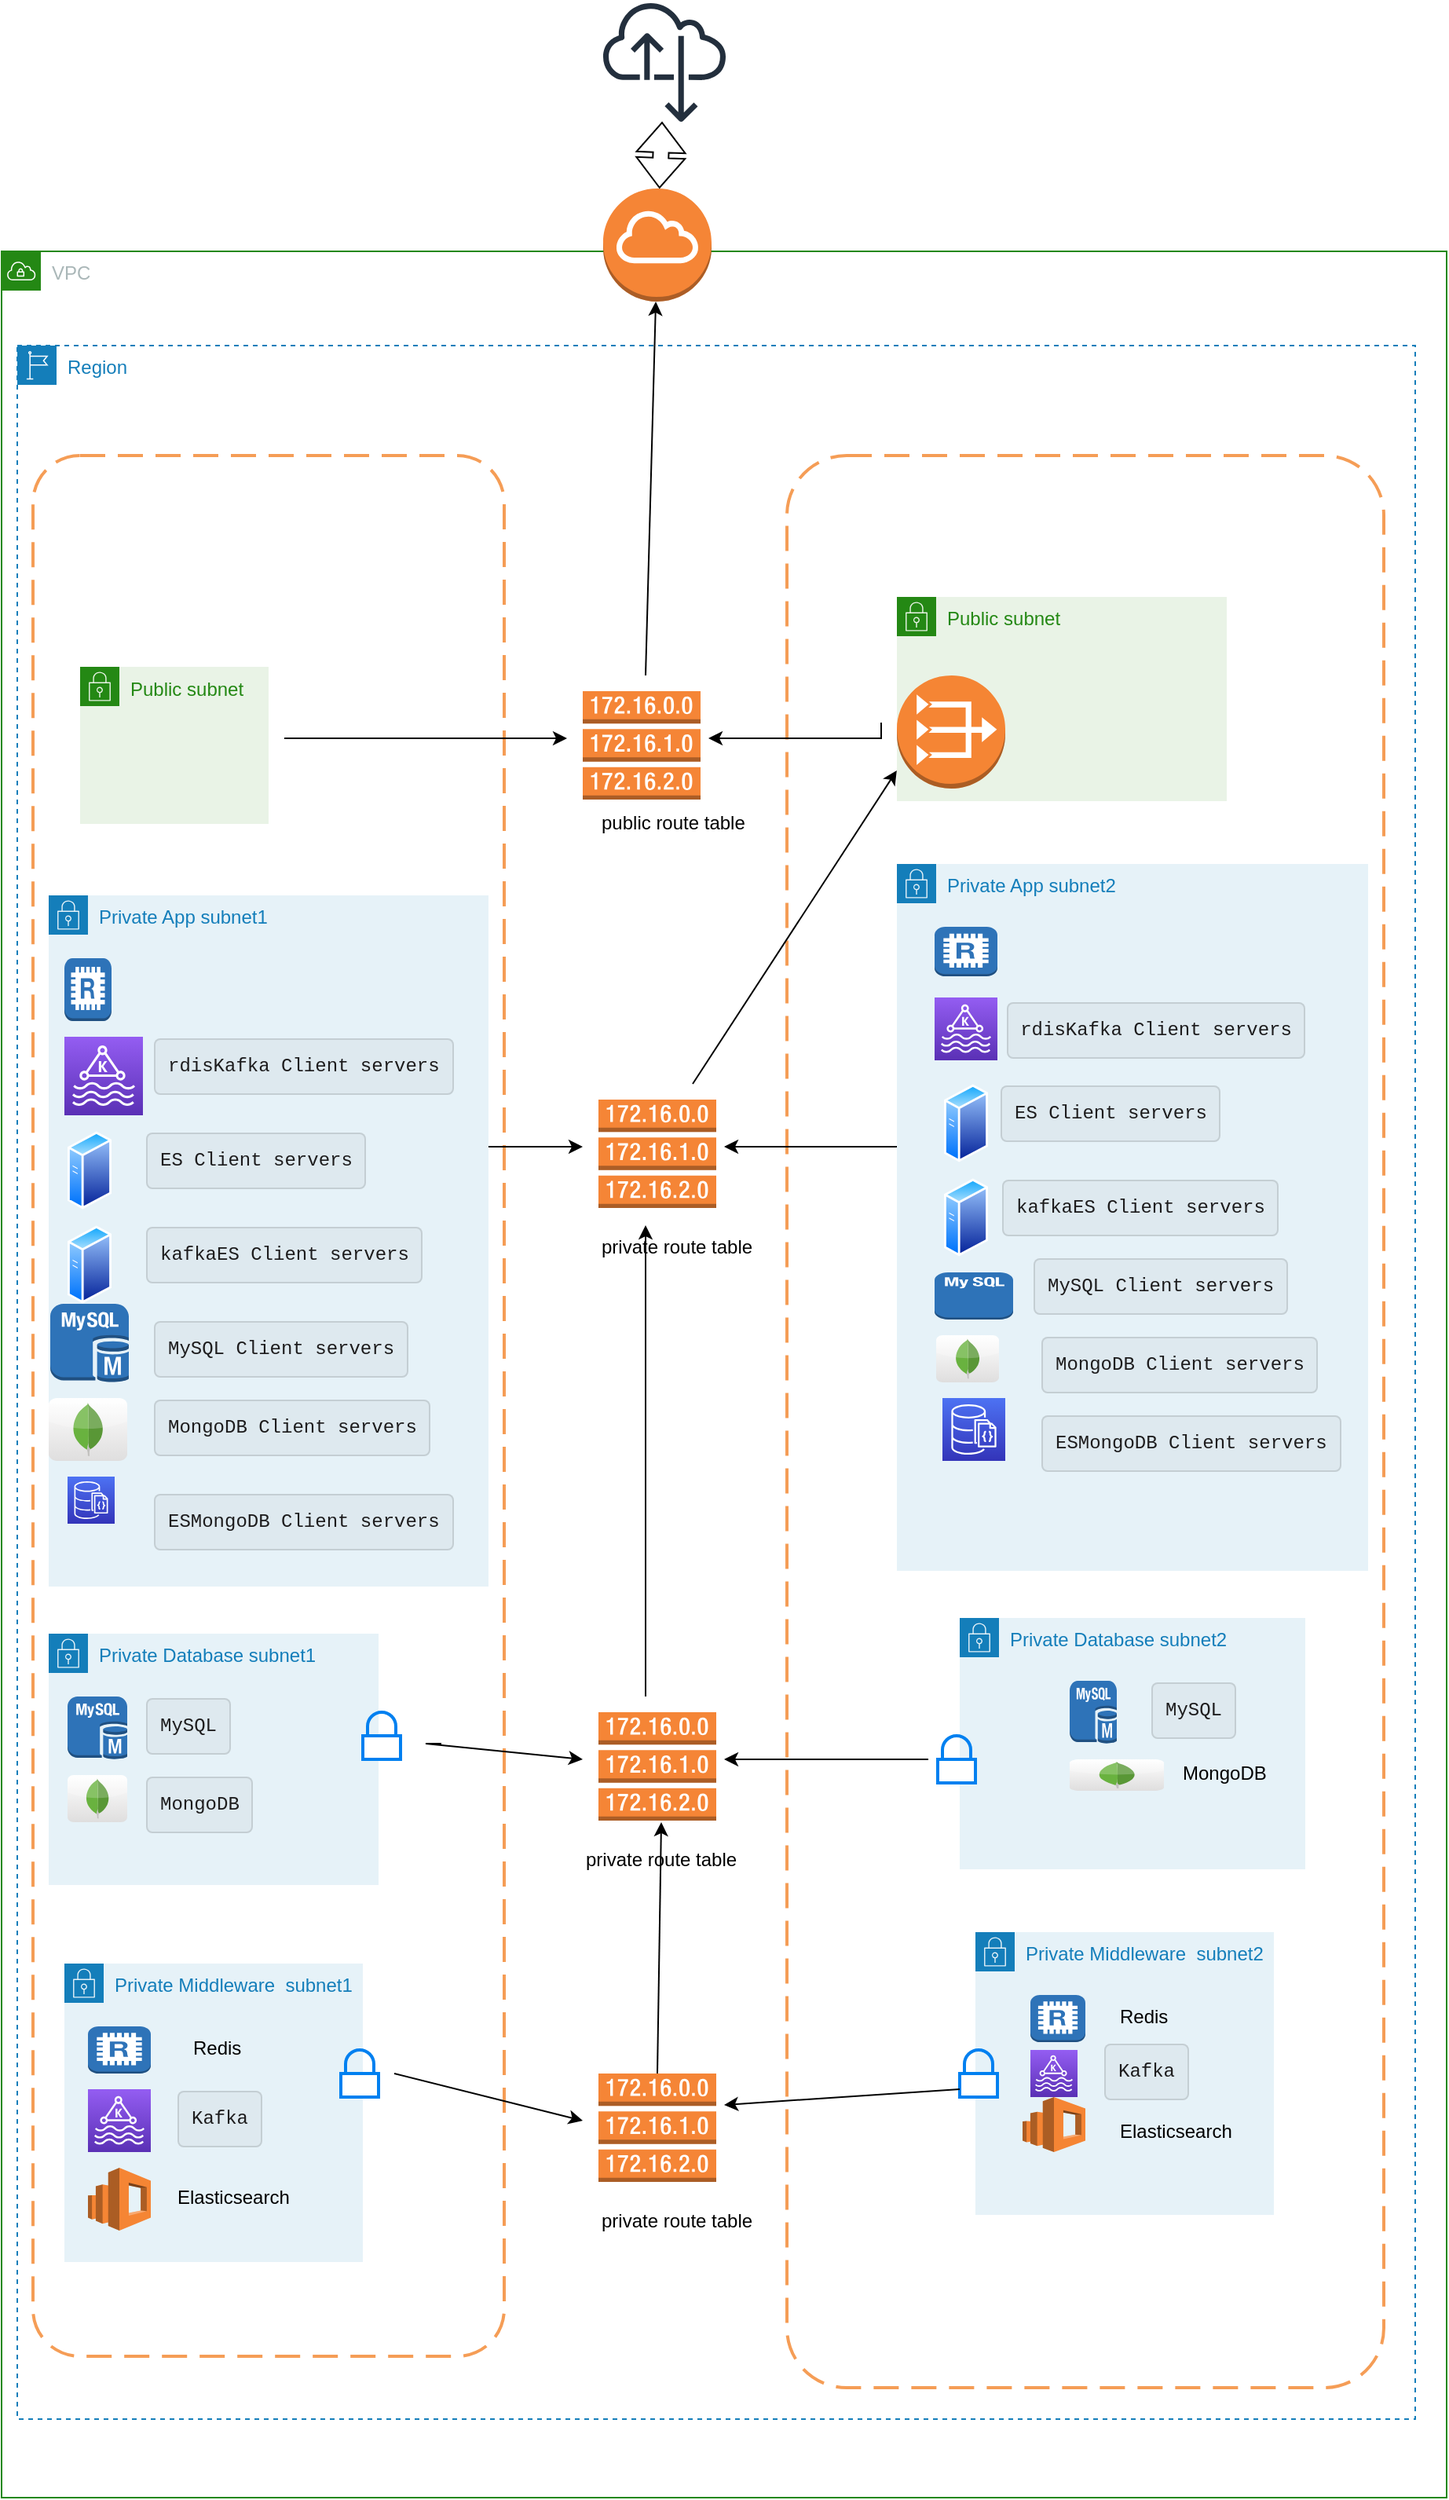 <mxfile version="20.1.3" type="github">
  <diagram id="2-WK6CfX29Ccf8jMQsmk" name="Page-1">
    <mxGraphModel dx="1022" dy="1568" grid="1" gridSize="10" guides="1" tooltips="1" connect="1" arrows="1" fold="1" page="1" pageScale="1" pageWidth="850" pageHeight="1100" math="0" shadow="0">
      <root>
        <mxCell id="0" />
        <mxCell id="1" parent="0" />
        <mxCell id="eBpZWtK9SrVDtpuc7pxj-33" value="Private App subnet1&lt;br&gt;" style="points=[[0,0],[0.25,0],[0.5,0],[0.75,0],[1,0],[1,0.25],[1,0.5],[1,0.75],[1,1],[0.75,1],[0.5,1],[0.25,1],[0,1],[0,0.75],[0,0.5],[0,0.25]];outlineConnect=0;gradientColor=none;html=1;whiteSpace=wrap;fontSize=12;fontStyle=0;container=1;pointerEvents=0;collapsible=0;recursiveResize=0;shape=mxgraph.aws4.group;grIcon=mxgraph.aws4.group_security_group;grStroke=0;strokeColor=#147EBA;fillColor=#E6F2F8;verticalAlign=top;align=left;spacingLeft=30;fontColor=#147EBA;dashed=0;" vertex="1" parent="1">
          <mxGeometry x="30" y="130" width="280" height="440" as="geometry" />
        </mxCell>
        <mxCell id="eBpZWtK9SrVDtpuc7pxj-35" value="" style="outlineConnect=0;dashed=0;verticalLabelPosition=bottom;verticalAlign=top;align=center;html=1;shape=mxgraph.aws3.redis;fillColor=#2E73B8;gradientColor=none;" vertex="1" parent="eBpZWtK9SrVDtpuc7pxj-33">
          <mxGeometry x="10" y="40" width="30" height="40" as="geometry" />
        </mxCell>
        <mxCell id="eBpZWtK9SrVDtpuc7pxj-37" value="" style="aspect=fixed;perimeter=ellipsePerimeter;html=1;align=center;shadow=0;dashed=0;spacingTop=3;image;image=img/lib/active_directory/generic_server.svg;" vertex="1" parent="eBpZWtK9SrVDtpuc7pxj-33">
          <mxGeometry x="12" y="150" width="28.0" height="50" as="geometry" />
        </mxCell>
        <mxCell id="eBpZWtK9SrVDtpuc7pxj-39" value="" style="sketch=0;points=[[0,0,0],[0.25,0,0],[0.5,0,0],[0.75,0,0],[1,0,0],[0,1,0],[0.25,1,0],[0.5,1,0],[0.75,1,0],[1,1,0],[0,0.25,0],[0,0.5,0],[0,0.75,0],[1,0.25,0],[1,0.5,0],[1,0.75,0]];outlineConnect=0;fontColor=#232F3E;gradientColor=#945DF2;gradientDirection=north;fillColor=#5A30B5;strokeColor=#ffffff;dashed=0;verticalLabelPosition=bottom;verticalAlign=top;align=center;html=1;fontSize=12;fontStyle=0;aspect=fixed;shape=mxgraph.aws4.resourceIcon;resIcon=mxgraph.aws4.managed_streaming_for_kafka;" vertex="1" parent="eBpZWtK9SrVDtpuc7pxj-33">
          <mxGeometry x="10" y="90" width="50" height="50" as="geometry" />
        </mxCell>
        <mxCell id="eBpZWtK9SrVDtpuc7pxj-45" value="&lt;pre style=&quot;font-size: 12px; font-style: normal; font-variant-ligatures: normal; font-variant-caps: normal; font-weight: 400; letter-spacing: normal; orphans: 2; text-indent: 0px; text-transform: none; widows: 2; word-spacing: 0px; -webkit-text-stroke-width: 0px; text-decoration-thickness: initial; text-decoration-style: initial; text-decoration-color: initial; padding: 8px; font-family: Monaco, Menlo, Consolas, &amp;quot;Courier New&amp;quot;, monospace; color: rgb(29, 28, 29); border-radius: 4px; margin-top: 4px; margin-bottom: 4px; line-height: 1.5; word-break: normal; overflow-wrap: break-word; background: rgba(var(--sk_foreground_min,29,28,29),0.04); border: 1px solid var(--saf-0); text-align: left; box-sizing: inherit; --saf-0:rgba(var(--sk_foreground_low,29,28,29),0.13); tab-size: 4; counter-reset: list-0 0 list-1 0 list-2 0 list-3 0 list-4 0 list-5 0 list-6 0 list-7 0 list-8 0 list-9 0;&quot; data-stringify-type=&quot;pre&quot; class=&quot;c-mrkdwn__pre&quot;&gt;rdisKafka Client servers&lt;/pre&gt;" style="text;whiteSpace=wrap;html=1;" vertex="1" parent="eBpZWtK9SrVDtpuc7pxj-33">
          <mxGeometry x="65" y="80" width="210" height="70" as="geometry" />
        </mxCell>
        <mxCell id="eBpZWtK9SrVDtpuc7pxj-46" value="&lt;pre style=&quot;padding: 8px; font-family: Monaco, Menlo, Consolas, &amp;quot;Courier New&amp;quot;, monospace; font-size: 12px; color: rgb(29, 28, 29); border-radius: 4px; display: block; margin: 4px 0px; line-height: 1.5; word-break: normal; overflow-wrap: break-word; background: rgba(var(--sk_foreground_min,29,28,29),0.04); border: 1px solid var(--saf-0); font-style: normal; font-variant-ligatures: normal; font-variant-caps: normal; font-weight: 400; letter-spacing: normal; orphans: 2; text-align: left; text-indent: 0px; text-transform: none; widows: 2; word-spacing: 0px; -webkit-text-stroke-width: 0px; text-decoration-thickness: initial; text-decoration-style: initial; text-decoration-color: initial; box-sizing: inherit; --saf-0:rgba(var(--sk_foreground_low,29,28,29),0.13); tab-size: 4; counter-reset: list-0 0 list-1 0 list-2 0 list-3 0 list-4 0 list-5 0 list-6 0 list-7 0 list-8 0 list-9 0;&quot; data-stringify-type=&quot;pre&quot; class=&quot;c-mrkdwn__pre&quot;&gt;ES Client servers&lt;/pre&gt;" style="text;whiteSpace=wrap;html=1;" vertex="1" parent="eBpZWtK9SrVDtpuc7pxj-33">
          <mxGeometry x="60" y="140" width="160" height="70" as="geometry" />
        </mxCell>
        <mxCell id="eBpZWtK9SrVDtpuc7pxj-50" value="" style="aspect=fixed;perimeter=ellipsePerimeter;html=1;align=center;shadow=0;dashed=0;spacingTop=3;image;image=img/lib/active_directory/generic_server.svg;" vertex="1" parent="eBpZWtK9SrVDtpuc7pxj-33">
          <mxGeometry x="12" y="210" width="28.0" height="50" as="geometry" />
        </mxCell>
        <mxCell id="eBpZWtK9SrVDtpuc7pxj-48" value="&lt;pre style=&quot;padding: 8px; font-family: Monaco, Menlo, Consolas, &amp;quot;Courier New&amp;quot;, monospace; font-size: 12px; color: rgb(29, 28, 29); border-radius: 4px; display: block; margin: 4px 0px; line-height: 1.5; word-break: normal; overflow-wrap: break-word; background: rgba(var(--sk_foreground_min,29,28,29),0.04); border: 1px solid var(--saf-0); font-style: normal; font-variant-ligatures: normal; font-variant-caps: normal; font-weight: 400; letter-spacing: normal; orphans: 2; text-align: left; text-indent: 0px; text-transform: none; widows: 2; word-spacing: 0px; -webkit-text-stroke-width: 0px; text-decoration-thickness: initial; text-decoration-style: initial; text-decoration-color: initial; box-sizing: inherit; --saf-0:rgba(var(--sk_foreground_low,29,28,29),0.13); tab-size: 4; counter-reset: list-0 0 list-1 0 list-2 0 list-3 0 list-4 0 list-5 0 list-6 0 list-7 0 list-8 0 list-9 0;&quot; data-stringify-type=&quot;pre&quot; class=&quot;c-mrkdwn__pre&quot;&gt;kafkaES Client servers&lt;/pre&gt;" style="text;whiteSpace=wrap;html=1;" vertex="1" parent="eBpZWtK9SrVDtpuc7pxj-33">
          <mxGeometry x="60" y="200" width="200" height="70" as="geometry" />
        </mxCell>
        <mxCell id="eBpZWtK9SrVDtpuc7pxj-53" value="&lt;pre style=&quot;padding: 8px; font-family: Monaco, Menlo, Consolas, &amp;quot;Courier New&amp;quot;, monospace; font-size: 12px; color: rgb(29, 28, 29); border-radius: 4px; display: block; margin: 4px 0px; line-height: 1.5; word-break: normal; overflow-wrap: break-word; background: rgba(var(--sk_foreground_min,29,28,29),0.04); border: 1px solid var(--saf-0); font-style: normal; font-variant-ligatures: normal; font-variant-caps: normal; font-weight: 400; letter-spacing: normal; orphans: 2; text-align: left; text-indent: 0px; text-transform: none; widows: 2; word-spacing: 0px; -webkit-text-stroke-width: 0px; text-decoration-thickness: initial; text-decoration-style: initial; text-decoration-color: initial; box-sizing: inherit; --saf-0:rgba(var(--sk_foreground_low,29,28,29),0.13); tab-size: 4; counter-reset: list-0 0 list-1 0 list-2 0 list-3 0 list-4 0 list-5 0 list-6 0 list-7 0 list-8 0 list-9 0;&quot; data-stringify-type=&quot;pre&quot; class=&quot;c-mrkdwn__pre&quot;&gt;MySQL Client servers&lt;/pre&gt;" style="text;whiteSpace=wrap;html=1;" vertex="1" parent="eBpZWtK9SrVDtpuc7pxj-33">
          <mxGeometry x="65" y="260" width="180" height="40" as="geometry" />
        </mxCell>
        <mxCell id="eBpZWtK9SrVDtpuc7pxj-54" value="" style="outlineConnect=0;dashed=0;verticalLabelPosition=bottom;verticalAlign=top;align=center;html=1;shape=mxgraph.aws3.mysql_db_instance;fillColor=#2E73B8;gradientColor=none;" vertex="1" parent="eBpZWtK9SrVDtpuc7pxj-33">
          <mxGeometry x="1" y="260" width="50" height="50" as="geometry" />
        </mxCell>
        <mxCell id="eBpZWtK9SrVDtpuc7pxj-58" value="" style="dashed=0;outlineConnect=0;html=1;align=center;labelPosition=center;verticalLabelPosition=bottom;verticalAlign=top;shape=mxgraph.webicons.mongodb;gradientColor=#DFDEDE" vertex="1" parent="eBpZWtK9SrVDtpuc7pxj-33">
          <mxGeometry y="320" width="50" height="40" as="geometry" />
        </mxCell>
        <mxCell id="eBpZWtK9SrVDtpuc7pxj-56" value="&lt;pre style=&quot;padding: 8px; font-family: Monaco, Menlo, Consolas, &amp;quot;Courier New&amp;quot;, monospace; font-size: 12px; color: rgb(29, 28, 29); border-radius: 4px; display: block; margin: 4px 0px; line-height: 1.5; word-break: normal; overflow-wrap: break-word; background: rgba(var(--sk_foreground_min,29,28,29),0.04); border: 1px solid var(--saf-0); font-style: normal; font-variant-ligatures: normal; font-variant-caps: normal; font-weight: 400; letter-spacing: normal; orphans: 2; text-align: left; text-indent: 0px; text-transform: none; widows: 2; word-spacing: 0px; -webkit-text-stroke-width: 0px; text-decoration-thickness: initial; text-decoration-style: initial; text-decoration-color: initial; box-sizing: inherit; --saf-0:rgba(var(--sk_foreground_low,29,28,29),0.13); tab-size: 4; counter-reset: list-0 0 list-1 0 list-2 0 list-3 0 list-4 0 list-5 0 list-6 0 list-7 0 list-8 0 list-9 0;&quot; data-stringify-type=&quot;pre&quot; class=&quot;c-mrkdwn__pre&quot;&gt;MongoDB Client servers&lt;/pre&gt;" style="text;whiteSpace=wrap;html=1;" vertex="1" parent="eBpZWtK9SrVDtpuc7pxj-33">
          <mxGeometry x="65" y="310" width="200" height="70" as="geometry" />
        </mxCell>
        <mxCell id="eBpZWtK9SrVDtpuc7pxj-62" value="" style="sketch=0;points=[[0,0,0],[0.25,0,0],[0.5,0,0],[0.75,0,0],[1,0,0],[0,1,0],[0.25,1,0],[0.5,1,0],[0.75,1,0],[1,1,0],[0,0.25,0],[0,0.5,0],[0,0.75,0],[1,0.25,0],[1,0.5,0],[1,0.75,0]];outlineConnect=0;fontColor=#232F3E;gradientColor=#4D72F3;gradientDirection=north;fillColor=#3334B9;strokeColor=#ffffff;dashed=0;verticalLabelPosition=bottom;verticalAlign=top;align=center;html=1;fontSize=12;fontStyle=0;aspect=fixed;shape=mxgraph.aws4.resourceIcon;resIcon=mxgraph.aws4.documentdb_with_mongodb_compatibility;" vertex="1" parent="eBpZWtK9SrVDtpuc7pxj-33">
          <mxGeometry x="12" y="370" width="30" height="30" as="geometry" />
        </mxCell>
        <mxCell id="eBpZWtK9SrVDtpuc7pxj-60" value="&lt;pre style=&quot;padding: 8px; font-family: Monaco, Menlo, Consolas, &amp;quot;Courier New&amp;quot;, monospace; font-size: 12px; color: rgb(29, 28, 29); border-radius: 4px; display: block; margin: 4px 0px; line-height: 1.5; word-break: normal; overflow-wrap: break-word; background: rgba(var(--sk_foreground_min,29,28,29),0.04); border: 1px solid var(--saf-0); font-style: normal; font-variant-ligatures: normal; font-variant-caps: normal; font-weight: 400; letter-spacing: normal; orphans: 2; text-align: left; text-indent: 0px; text-transform: none; widows: 2; word-spacing: 0px; -webkit-text-stroke-width: 0px; text-decoration-thickness: initial; text-decoration-style: initial; text-decoration-color: initial; box-sizing: inherit; --saf-0:rgba(var(--sk_foreground_low,29,28,29),0.13); tab-size: 4; counter-reset: list-0 0 list-1 0 list-2 0 list-3 0 list-4 0 list-5 0 list-6 0 list-7 0 list-8 0 list-9 0;&quot; data-stringify-type=&quot;pre&quot; class=&quot;c-mrkdwn__pre&quot;&gt;ESMongoDB Client servers&lt;/pre&gt;" style="text;whiteSpace=wrap;html=1;" vertex="1" parent="eBpZWtK9SrVDtpuc7pxj-33">
          <mxGeometry x="65" y="370" width="185" height="40" as="geometry" />
        </mxCell>
        <mxCell id="eBpZWtK9SrVDtpuc7pxj-34" value="Private App subnet2" style="points=[[0,0],[0.25,0],[0.5,0],[0.75,0],[1,0],[1,0.25],[1,0.5],[1,0.75],[1,1],[0.75,1],[0.5,1],[0.25,1],[0,1],[0,0.75],[0,0.5],[0,0.25]];outlineConnect=0;gradientColor=none;html=1;whiteSpace=wrap;fontSize=12;fontStyle=0;container=1;pointerEvents=0;collapsible=0;recursiveResize=0;shape=mxgraph.aws4.group;grIcon=mxgraph.aws4.group_security_group;grStroke=0;strokeColor=#147EBA;fillColor=#E6F2F8;verticalAlign=top;align=left;spacingLeft=30;fontColor=#147EBA;dashed=0;" vertex="1" parent="1">
          <mxGeometry x="570" y="110" width="300" height="450" as="geometry" />
        </mxCell>
        <mxCell id="eBpZWtK9SrVDtpuc7pxj-36" value="" style="outlineConnect=0;dashed=0;verticalLabelPosition=bottom;verticalAlign=top;align=center;html=1;shape=mxgraph.aws3.redis;fillColor=#2E73B8;gradientColor=none;" vertex="1" parent="eBpZWtK9SrVDtpuc7pxj-34">
          <mxGeometry x="24" y="40" width="40" height="31.5" as="geometry" />
        </mxCell>
        <mxCell id="eBpZWtK9SrVDtpuc7pxj-38" value="" style="aspect=fixed;perimeter=ellipsePerimeter;html=1;align=center;shadow=0;dashed=0;spacingTop=3;image;image=img/lib/active_directory/generic_server.svg;" vertex="1" parent="eBpZWtK9SrVDtpuc7pxj-34">
          <mxGeometry x="30" y="140" width="28.0" height="50" as="geometry" />
        </mxCell>
        <mxCell id="eBpZWtK9SrVDtpuc7pxj-40" value="" style="sketch=0;points=[[0,0,0],[0.25,0,0],[0.5,0,0],[0.75,0,0],[1,0,0],[0,1,0],[0.25,1,0],[0.5,1,0],[0.75,1,0],[1,1,0],[0,0.25,0],[0,0.5,0],[0,0.75,0],[1,0.25,0],[1,0.5,0],[1,0.75,0]];outlineConnect=0;fontColor=#232F3E;gradientColor=#945DF2;gradientDirection=north;fillColor=#5A30B5;strokeColor=#ffffff;dashed=0;verticalLabelPosition=bottom;verticalAlign=top;align=center;html=1;fontSize=12;fontStyle=0;aspect=fixed;shape=mxgraph.aws4.resourceIcon;resIcon=mxgraph.aws4.managed_streaming_for_kafka;" vertex="1" parent="eBpZWtK9SrVDtpuc7pxj-34">
          <mxGeometry x="24" y="85" width="40" height="40" as="geometry" />
        </mxCell>
        <mxCell id="eBpZWtK9SrVDtpuc7pxj-41" value="&lt;pre style=&quot;padding: 8px; font-family: Monaco, Menlo, Consolas, &amp;quot;Courier New&amp;quot;, monospace; color: rgb(29, 28, 29); border-radius: 4px; margin-top: 4px; margin-bottom: 4px; line-height: 1.5; word-break: normal; overflow-wrap: break-word; background: rgba(var(--sk_foreground_min,29,28,29),0.04); border: 1px solid var(--saf-0); text-align: left; box-sizing: inherit; --saf-0:rgba(var(--sk_foreground_low,29,28,29),0.13); tab-size: 4; counter-reset: list-0 0 list-1 0 list-2 0 list-3 0 list-4 0 list-5 0 list-6 0 list-7 0 list-8 0 list-9 0;&quot; data-stringify-type=&quot;pre&quot; class=&quot;c-mrkdwn__pre&quot;&gt;rdisKafka Client servers&lt;/pre&gt;" style="text;html=1;strokeColor=none;fillColor=none;align=center;verticalAlign=middle;whiteSpace=wrap;rounded=0;" vertex="1" parent="eBpZWtK9SrVDtpuc7pxj-34">
          <mxGeometry x="120" y="90" width="90" height="30" as="geometry" />
        </mxCell>
        <mxCell id="eBpZWtK9SrVDtpuc7pxj-47" value="&lt;pre style=&quot;padding: 8px; font-family: Monaco, Menlo, Consolas, &amp;quot;Courier New&amp;quot;, monospace; font-size: 12px; color: rgb(29, 28, 29); border-radius: 4px; display: block; margin: 4px 0px; line-height: 1.5; word-break: normal; overflow-wrap: break-word; background: rgba(var(--sk_foreground_min,29,28,29),0.04); border: 1px solid var(--saf-0); font-style: normal; font-variant-ligatures: normal; font-variant-caps: normal; font-weight: 400; letter-spacing: normal; orphans: 2; text-align: left; text-indent: 0px; text-transform: none; widows: 2; word-spacing: 0px; -webkit-text-stroke-width: 0px; text-decoration-thickness: initial; text-decoration-style: initial; text-decoration-color: initial; box-sizing: inherit; --saf-0:rgba(var(--sk_foreground_low,29,28,29),0.13); tab-size: 4; counter-reset: list-0 0 list-1 0 list-2 0 list-3 0 list-4 0 list-5 0 list-6 0 list-7 0 list-8 0 list-9 0;&quot; data-stringify-type=&quot;pre&quot; class=&quot;c-mrkdwn__pre&quot;&gt;ES Client servers&lt;/pre&gt;" style="text;whiteSpace=wrap;html=1;" vertex="1" parent="eBpZWtK9SrVDtpuc7pxj-34">
          <mxGeometry x="64" y="130" width="160" height="70" as="geometry" />
        </mxCell>
        <mxCell id="eBpZWtK9SrVDtpuc7pxj-49" value="&lt;pre style=&quot;padding: 8px; font-family: Monaco, Menlo, Consolas, &amp;quot;Courier New&amp;quot;, monospace; font-size: 12px; color: rgb(29, 28, 29); border-radius: 4px; display: block; margin: 4px 0px; line-height: 1.5; word-break: normal; overflow-wrap: break-word; background: rgba(var(--sk_foreground_min,29,28,29),0.04); border: 1px solid var(--saf-0); font-style: normal; font-variant-ligatures: normal; font-variant-caps: normal; font-weight: 400; letter-spacing: normal; orphans: 2; text-align: left; text-indent: 0px; text-transform: none; widows: 2; word-spacing: 0px; -webkit-text-stroke-width: 0px; text-decoration-thickness: initial; text-decoration-style: initial; text-decoration-color: initial; box-sizing: inherit; --saf-0:rgba(var(--sk_foreground_low,29,28,29),0.13); tab-size: 4; counter-reset: list-0 0 list-1 0 list-2 0 list-3 0 list-4 0 list-5 0 list-6 0 list-7 0 list-8 0 list-9 0;&quot; data-stringify-type=&quot;pre&quot; class=&quot;c-mrkdwn__pre&quot;&gt;kafkaES Client servers&lt;/pre&gt;" style="text;whiteSpace=wrap;html=1;" vertex="1" parent="eBpZWtK9SrVDtpuc7pxj-34">
          <mxGeometry x="65" y="190" width="200" height="70" as="geometry" />
        </mxCell>
        <mxCell id="eBpZWtK9SrVDtpuc7pxj-51" value="" style="aspect=fixed;perimeter=ellipsePerimeter;html=1;align=center;shadow=0;dashed=0;spacingTop=3;image;image=img/lib/active_directory/generic_server.svg;" vertex="1" parent="eBpZWtK9SrVDtpuc7pxj-34">
          <mxGeometry x="30" y="200" width="28.0" height="50" as="geometry" />
        </mxCell>
        <mxCell id="eBpZWtK9SrVDtpuc7pxj-55" value="" style="outlineConnect=0;dashed=0;verticalLabelPosition=bottom;verticalAlign=top;align=center;html=1;shape=mxgraph.aws3.mysql_db_instance_2;fillColor=#2E73B8;gradientColor=none;" vertex="1" parent="eBpZWtK9SrVDtpuc7pxj-34">
          <mxGeometry x="24" y="260" width="50" height="30" as="geometry" />
        </mxCell>
        <mxCell id="eBpZWtK9SrVDtpuc7pxj-52" value="&lt;pre style=&quot;padding: 8px; font-family: Monaco, Menlo, Consolas, &amp;quot;Courier New&amp;quot;, monospace; font-size: 12px; color: rgb(29, 28, 29); border-radius: 4px; display: block; margin: 4px 0px; line-height: 1.5; word-break: normal; overflow-wrap: break-word; background: rgba(var(--sk_foreground_min,29,28,29),0.04); border: 1px solid var(--saf-0); font-style: normal; font-variant-ligatures: normal; font-variant-caps: normal; font-weight: 400; letter-spacing: normal; orphans: 2; text-align: left; text-indent: 0px; text-transform: none; widows: 2; word-spacing: 0px; -webkit-text-stroke-width: 0px; text-decoration-thickness: initial; text-decoration-style: initial; text-decoration-color: initial; box-sizing: inherit; --saf-0:rgba(var(--sk_foreground_low,29,28,29),0.13); tab-size: 4; counter-reset: list-0 0 list-1 0 list-2 0 list-3 0 list-4 0 list-5 0 list-6 0 list-7 0 list-8 0 list-9 0;&quot; data-stringify-type=&quot;pre&quot; class=&quot;c-mrkdwn__pre&quot;&gt;MySQL Client servers&lt;/pre&gt;" style="text;whiteSpace=wrap;html=1;" vertex="1" parent="eBpZWtK9SrVDtpuc7pxj-34">
          <mxGeometry x="85" y="240" width="180" height="70" as="geometry" />
        </mxCell>
        <mxCell id="eBpZWtK9SrVDtpuc7pxj-59" value="" style="dashed=0;outlineConnect=0;html=1;align=center;labelPosition=center;verticalLabelPosition=bottom;verticalAlign=top;shape=mxgraph.webicons.mongodb;gradientColor=#DFDEDE" vertex="1" parent="eBpZWtK9SrVDtpuc7pxj-34">
          <mxGeometry x="25" y="300" width="40" height="30" as="geometry" />
        </mxCell>
        <mxCell id="eBpZWtK9SrVDtpuc7pxj-57" value="&lt;pre style=&quot;padding: 8px; font-family: Monaco, Menlo, Consolas, &amp;quot;Courier New&amp;quot;, monospace; font-size: 12px; color: rgb(29, 28, 29); border-radius: 4px; display: block; margin: 4px 0px; line-height: 1.5; word-break: normal; overflow-wrap: break-word; background: rgba(var(--sk_foreground_min,29,28,29),0.04); border: 1px solid var(--saf-0); font-style: normal; font-variant-ligatures: normal; font-variant-caps: normal; font-weight: 400; letter-spacing: normal; orphans: 2; text-align: left; text-indent: 0px; text-transform: none; widows: 2; word-spacing: 0px; -webkit-text-stroke-width: 0px; text-decoration-thickness: initial; text-decoration-style: initial; text-decoration-color: initial; box-sizing: inherit; --saf-0:rgba(var(--sk_foreground_low,29,28,29),0.13); tab-size: 4; counter-reset: list-0 0 list-1 0 list-2 0 list-3 0 list-4 0 list-5 0 list-6 0 list-7 0 list-8 0 list-9 0;&quot; data-stringify-type=&quot;pre&quot; class=&quot;c-mrkdwn__pre&quot;&gt;MongoDB Client servers&lt;/pre&gt;" style="text;whiteSpace=wrap;html=1;" vertex="1" parent="eBpZWtK9SrVDtpuc7pxj-34">
          <mxGeometry x="90" y="290" width="200" height="70" as="geometry" />
        </mxCell>
        <mxCell id="eBpZWtK9SrVDtpuc7pxj-63" value="" style="sketch=0;points=[[0,0,0],[0.25,0,0],[0.5,0,0],[0.75,0,0],[1,0,0],[0,1,0],[0.25,1,0],[0.5,1,0],[0.75,1,0],[1,1,0],[0,0.25,0],[0,0.5,0],[0,0.75,0],[1,0.25,0],[1,0.5,0],[1,0.75,0]];outlineConnect=0;fontColor=#232F3E;gradientColor=#4D72F3;gradientDirection=north;fillColor=#3334B9;strokeColor=#ffffff;dashed=0;verticalLabelPosition=bottom;verticalAlign=top;align=center;html=1;fontSize=12;fontStyle=0;aspect=fixed;shape=mxgraph.aws4.resourceIcon;resIcon=mxgraph.aws4.documentdb_with_mongodb_compatibility;" vertex="1" parent="eBpZWtK9SrVDtpuc7pxj-34">
          <mxGeometry x="29" y="340" width="40" height="40" as="geometry" />
        </mxCell>
        <mxCell id="eBpZWtK9SrVDtpuc7pxj-61" value="&lt;pre style=&quot;padding: 8px; font-family: Monaco, Menlo, Consolas, &amp;quot;Courier New&amp;quot;, monospace; font-size: 12px; color: rgb(29, 28, 29); border-radius: 4px; display: block; margin: 4px 0px; line-height: 1.5; word-break: normal; overflow-wrap: break-word; background: rgba(var(--sk_foreground_min,29,28,29),0.04); border: 1px solid var(--saf-0); font-style: normal; font-variant-ligatures: normal; font-variant-caps: normal; font-weight: 400; letter-spacing: normal; orphans: 2; text-align: left; text-indent: 0px; text-transform: none; widows: 2; word-spacing: 0px; -webkit-text-stroke-width: 0px; text-decoration-thickness: initial; text-decoration-style: initial; text-decoration-color: initial; box-sizing: inherit; --saf-0:rgba(var(--sk_foreground_low,29,28,29),0.13); tab-size: 4; counter-reset: list-0 0 list-1 0 list-2 0 list-3 0 list-4 0 list-5 0 list-6 0 list-7 0 list-8 0 list-9 0;&quot; data-stringify-type=&quot;pre&quot; class=&quot;c-mrkdwn__pre&quot;&gt;ESMongoDB Client servers&lt;/pre&gt;" style="text;whiteSpace=wrap;html=1;" vertex="1" parent="eBpZWtK9SrVDtpuc7pxj-34">
          <mxGeometry x="90" y="340" width="180" height="50" as="geometry" />
        </mxCell>
        <mxCell id="eBpZWtK9SrVDtpuc7pxj-64" value="Private Database subnet2" style="points=[[0,0],[0.25,0],[0.5,0],[0.75,0],[1,0],[1,0.25],[1,0.5],[1,0.75],[1,1],[0.75,1],[0.5,1],[0.25,1],[0,1],[0,0.75],[0,0.5],[0,0.25]];outlineConnect=0;gradientColor=none;html=1;whiteSpace=wrap;fontSize=12;fontStyle=0;container=1;pointerEvents=0;collapsible=0;recursiveResize=0;shape=mxgraph.aws4.group;grIcon=mxgraph.aws4.group_security_group;grStroke=0;strokeColor=#147EBA;fillColor=#E6F2F8;verticalAlign=top;align=left;spacingLeft=30;fontColor=#147EBA;dashed=0;" vertex="1" parent="1">
          <mxGeometry x="610" y="590" width="220" height="160" as="geometry" />
        </mxCell>
        <mxCell id="eBpZWtK9SrVDtpuc7pxj-66" value="" style="outlineConnect=0;dashed=0;verticalLabelPosition=bottom;verticalAlign=top;align=center;html=1;shape=mxgraph.aws3.mysql_db_instance;fillColor=#2E73B8;gradientColor=none;" vertex="1" parent="eBpZWtK9SrVDtpuc7pxj-64">
          <mxGeometry x="70" y="40" width="30" height="40" as="geometry" />
        </mxCell>
        <mxCell id="eBpZWtK9SrVDtpuc7pxj-68" value="&lt;pre style=&quot;padding: 8px; font-family: Monaco, Menlo, Consolas, &amp;quot;Courier New&amp;quot;, monospace; font-size: 12px; color: rgb(29, 28, 29); border-radius: 4px; display: block; margin: 4px 0px; line-height: 1.5; word-break: normal; overflow-wrap: break-word; background: rgba(var(--sk_foreground_min,29,28,29),0.04); border: 1px solid var(--saf-0); font-style: normal; font-variant-ligatures: normal; font-variant-caps: normal; font-weight: 400; letter-spacing: normal; orphans: 2; text-align: left; text-indent: 0px; text-transform: none; widows: 2; word-spacing: 0px; -webkit-text-stroke-width: 0px; text-decoration-thickness: initial; text-decoration-style: initial; text-decoration-color: initial; box-sizing: inherit; --saf-0:rgba(var(--sk_foreground_low,29,28,29),0.13); tab-size: 4; counter-reset: list-0 0 list-1 0 list-2 0 list-3 0 list-4 0 list-5 0 list-6 0 list-7 0 list-8 0 list-9 0;&quot; data-stringify-type=&quot;pre&quot; class=&quot;c-mrkdwn__pre&quot;&gt;MySQL&lt;/pre&gt;" style="text;whiteSpace=wrap;html=1;" vertex="1" parent="eBpZWtK9SrVDtpuc7pxj-64">
          <mxGeometry x="120" y="30" width="60" height="40" as="geometry" />
        </mxCell>
        <mxCell id="eBpZWtK9SrVDtpuc7pxj-72" value="" style="dashed=0;outlineConnect=0;html=1;align=center;labelPosition=center;verticalLabelPosition=bottom;verticalAlign=top;shape=mxgraph.webicons.mongodb;gradientColor=#DFDEDE" vertex="1" parent="eBpZWtK9SrVDtpuc7pxj-64">
          <mxGeometry x="70" y="90" width="60" height="20" as="geometry" />
        </mxCell>
        <mxCell id="eBpZWtK9SrVDtpuc7pxj-73" value="MongoDB" style="text;whiteSpace=wrap;html=1;" vertex="1" parent="eBpZWtK9SrVDtpuc7pxj-64">
          <mxGeometry x="140" y="85" width="90" height="30" as="geometry" />
        </mxCell>
        <mxCell id="eBpZWtK9SrVDtpuc7pxj-65" value="Private Database subnet1" style="points=[[0,0],[0.25,0],[0.5,0],[0.75,0],[1,0],[1,0.25],[1,0.5],[1,0.75],[1,1],[0.75,1],[0.5,1],[0.25,1],[0,1],[0,0.75],[0,0.5],[0,0.25]];outlineConnect=0;gradientColor=none;html=1;whiteSpace=wrap;fontSize=12;fontStyle=0;container=1;pointerEvents=0;collapsible=0;recursiveResize=0;shape=mxgraph.aws4.group;grIcon=mxgraph.aws4.group_security_group;grStroke=0;strokeColor=#147EBA;fillColor=#E6F2F8;verticalAlign=top;align=left;spacingLeft=30;fontColor=#147EBA;dashed=0;" vertex="1" parent="1">
          <mxGeometry x="30" y="600" width="210" height="160" as="geometry" />
        </mxCell>
        <mxCell id="eBpZWtK9SrVDtpuc7pxj-67" value="" style="outlineConnect=0;dashed=0;verticalLabelPosition=bottom;verticalAlign=top;align=center;html=1;shape=mxgraph.aws3.mysql_db_instance;fillColor=#2E73B8;gradientColor=none;" vertex="1" parent="eBpZWtK9SrVDtpuc7pxj-65">
          <mxGeometry x="12" y="40" width="38" height="40" as="geometry" />
        </mxCell>
        <mxCell id="eBpZWtK9SrVDtpuc7pxj-69" value="&lt;pre style=&quot;padding: 8px; font-family: Monaco, Menlo, Consolas, &amp;quot;Courier New&amp;quot;, monospace; font-size: 12px; color: rgb(29, 28, 29); border-radius: 4px; display: block; margin: 4px 0px; line-height: 1.5; word-break: normal; overflow-wrap: break-word; background: rgba(var(--sk_foreground_min,29,28,29),0.04); border: 1px solid var(--saf-0); font-style: normal; font-variant-ligatures: normal; font-variant-caps: normal; font-weight: 400; letter-spacing: normal; orphans: 2; text-align: left; text-indent: 0px; text-transform: none; widows: 2; word-spacing: 0px; -webkit-text-stroke-width: 0px; text-decoration-thickness: initial; text-decoration-style: initial; text-decoration-color: initial; box-sizing: inherit; --saf-0:rgba(var(--sk_foreground_low,29,28,29),0.13); tab-size: 4; counter-reset: list-0 0 list-1 0 list-2 0 list-3 0 list-4 0 list-5 0 list-6 0 list-7 0 list-8 0 list-9 0;&quot; data-stringify-type=&quot;pre&quot; class=&quot;c-mrkdwn__pre&quot;&gt;MySQL&lt;/pre&gt;" style="text;whiteSpace=wrap;html=1;" vertex="1" parent="eBpZWtK9SrVDtpuc7pxj-65">
          <mxGeometry x="60" y="30" width="60" height="30" as="geometry" />
        </mxCell>
        <mxCell id="eBpZWtK9SrVDtpuc7pxj-70" value="" style="dashed=0;outlineConnect=0;html=1;align=center;labelPosition=center;verticalLabelPosition=bottom;verticalAlign=top;shape=mxgraph.webicons.mongodb;gradientColor=#DFDEDE" vertex="1" parent="eBpZWtK9SrVDtpuc7pxj-65">
          <mxGeometry x="12" y="90" width="38" height="30" as="geometry" />
        </mxCell>
        <mxCell id="eBpZWtK9SrVDtpuc7pxj-71" value="&lt;pre style=&quot;padding: 8px; font-family: Monaco, Menlo, Consolas, &amp;quot;Courier New&amp;quot;, monospace; font-size: 12px; color: rgb(29, 28, 29); border-radius: 4px; display: block; margin: 4px 0px; line-height: 1.5; word-break: normal; overflow-wrap: break-word; background: rgba(var(--sk_foreground_min,29,28,29),0.04); border: 1px solid var(--saf-0); font-style: normal; font-variant-ligatures: normal; font-variant-caps: normal; font-weight: 400; letter-spacing: normal; orphans: 2; text-align: left; text-indent: 0px; text-transform: none; widows: 2; word-spacing: 0px; -webkit-text-stroke-width: 0px; text-decoration-thickness: initial; text-decoration-style: initial; text-decoration-color: initial; box-sizing: inherit; --saf-0:rgba(var(--sk_foreground_low,29,28,29),0.13); tab-size: 4; counter-reset: list-0 0 list-1 0 list-2 0 list-3 0 list-4 0 list-5 0 list-6 0 list-7 0 list-8 0 list-9 0;&quot; data-stringify-type=&quot;pre&quot; class=&quot;c-mrkdwn__pre&quot;&gt;MongoDB&lt;/pre&gt;" style="text;whiteSpace=wrap;html=1;" vertex="1" parent="eBpZWtK9SrVDtpuc7pxj-65">
          <mxGeometry x="60" y="80" width="60" height="40" as="geometry" />
        </mxCell>
        <mxCell id="eBpZWtK9SrVDtpuc7pxj-74" value="Private Middleware&amp;nbsp; subnet2&lt;br&gt;" style="points=[[0,0],[0.25,0],[0.5,0],[0.75,0],[1,0],[1,0.25],[1,0.5],[1,0.75],[1,1],[0.75,1],[0.5,1],[0.25,1],[0,1],[0,0.75],[0,0.5],[0,0.25]];outlineConnect=0;gradientColor=none;html=1;whiteSpace=wrap;fontSize=12;fontStyle=0;container=1;pointerEvents=0;collapsible=0;recursiveResize=0;shape=mxgraph.aws4.group;grIcon=mxgraph.aws4.group_security_group;grStroke=0;strokeColor=#147EBA;fillColor=#E6F2F8;verticalAlign=top;align=left;spacingLeft=30;fontColor=#147EBA;dashed=0;" vertex="1" parent="1">
          <mxGeometry x="620" y="790" width="190" height="180" as="geometry" />
        </mxCell>
        <mxCell id="eBpZWtK9SrVDtpuc7pxj-77" value="" style="outlineConnect=0;dashed=0;verticalLabelPosition=bottom;verticalAlign=top;align=center;html=1;shape=mxgraph.aws3.redis;fillColor=#2E73B8;gradientColor=none;" vertex="1" parent="eBpZWtK9SrVDtpuc7pxj-74">
          <mxGeometry x="35" y="40" width="35" height="30" as="geometry" />
        </mxCell>
        <mxCell id="eBpZWtK9SrVDtpuc7pxj-79" value="Redis" style="text;whiteSpace=wrap;html=1;" vertex="1" parent="eBpZWtK9SrVDtpuc7pxj-74">
          <mxGeometry x="90" y="40" width="50" height="30" as="geometry" />
        </mxCell>
        <mxCell id="eBpZWtK9SrVDtpuc7pxj-81" value="" style="sketch=0;points=[[0,0,0],[0.25,0,0],[0.5,0,0],[0.75,0,0],[1,0,0],[0,1,0],[0.25,1,0],[0.5,1,0],[0.75,1,0],[1,1,0],[0,0.25,0],[0,0.5,0],[0,0.75,0],[1,0.25,0],[1,0.5,0],[1,0.75,0]];outlineConnect=0;fontColor=#232F3E;gradientColor=#945DF2;gradientDirection=north;fillColor=#5A30B5;strokeColor=#ffffff;dashed=0;verticalLabelPosition=bottom;verticalAlign=top;align=center;html=1;fontSize=12;fontStyle=0;aspect=fixed;shape=mxgraph.aws4.resourceIcon;resIcon=mxgraph.aws4.managed_streaming_for_kafka;" vertex="1" parent="eBpZWtK9SrVDtpuc7pxj-74">
          <mxGeometry x="35" y="75" width="30" height="30" as="geometry" />
        </mxCell>
        <mxCell id="eBpZWtK9SrVDtpuc7pxj-82" value="&lt;pre style=&quot;padding: 8px; font-family: Monaco, Menlo, Consolas, &amp;quot;Courier New&amp;quot;, monospace; font-size: 12px; color: rgb(29, 28, 29); border-radius: 4px; display: block; margin: 4px 0px; line-height: 1.5; word-break: normal; overflow-wrap: break-word; background: rgba(var(--sk_foreground_min,29,28,29),0.04); border: 1px solid var(--saf-0); font-style: normal; font-variant-ligatures: normal; font-variant-caps: normal; font-weight: 400; letter-spacing: normal; orphans: 2; text-align: left; text-indent: 0px; text-transform: none; widows: 2; word-spacing: 0px; -webkit-text-stroke-width: 0px; text-decoration-thickness: initial; text-decoration-style: initial; text-decoration-color: initial; box-sizing: inherit; --saf-0:rgba(var(--sk_foreground_low,29,28,29),0.13); tab-size: 4; counter-reset: list-0 0 list-1 0 list-2 0 list-3 0 list-4 0 list-5 0 list-6 0 list-7 0 list-8 0 list-9 0;&quot; data-stringify-type=&quot;pre&quot; class=&quot;c-mrkdwn__pre&quot;&gt;Kafka&lt;/pre&gt;" style="text;whiteSpace=wrap;html=1;" vertex="1" parent="eBpZWtK9SrVDtpuc7pxj-74">
          <mxGeometry x="80" y="60" width="50" height="30" as="geometry" />
        </mxCell>
        <mxCell id="eBpZWtK9SrVDtpuc7pxj-85" value="" style="outlineConnect=0;dashed=0;verticalLabelPosition=bottom;verticalAlign=top;align=center;html=1;shape=mxgraph.aws3.elasticsearch_service;fillColor=#F58534;gradientColor=none;" vertex="1" parent="eBpZWtK9SrVDtpuc7pxj-74">
          <mxGeometry x="30" y="105" width="40" height="35" as="geometry" />
        </mxCell>
        <mxCell id="eBpZWtK9SrVDtpuc7pxj-87" value="Elasticsearch" style="text;whiteSpace=wrap;html=1;" vertex="1" parent="eBpZWtK9SrVDtpuc7pxj-74">
          <mxGeometry x="90" y="112.5" width="70" height="20" as="geometry" />
        </mxCell>
        <mxCell id="eBpZWtK9SrVDtpuc7pxj-75" value="Private Middleware&amp;nbsp; subnet1" style="points=[[0,0],[0.25,0],[0.5,0],[0.75,0],[1,0],[1,0.25],[1,0.5],[1,0.75],[1,1],[0.75,1],[0.5,1],[0.25,1],[0,1],[0,0.75],[0,0.5],[0,0.25]];outlineConnect=0;gradientColor=none;html=1;whiteSpace=wrap;fontSize=12;fontStyle=0;container=1;pointerEvents=0;collapsible=0;recursiveResize=0;shape=mxgraph.aws4.group;grIcon=mxgraph.aws4.group_security_group;grStroke=0;strokeColor=#147EBA;fillColor=#E6F2F8;verticalAlign=top;align=left;spacingLeft=30;fontColor=#147EBA;dashed=0;" vertex="1" parent="1">
          <mxGeometry x="40" y="810" width="190" height="190" as="geometry" />
        </mxCell>
        <mxCell id="eBpZWtK9SrVDtpuc7pxj-76" value="" style="outlineConnect=0;dashed=0;verticalLabelPosition=bottom;verticalAlign=top;align=center;html=1;shape=mxgraph.aws3.redis;fillColor=#2E73B8;gradientColor=none;" vertex="1" parent="eBpZWtK9SrVDtpuc7pxj-75">
          <mxGeometry x="15" y="40" width="40" height="30" as="geometry" />
        </mxCell>
        <mxCell id="eBpZWtK9SrVDtpuc7pxj-78" value="Redis" style="text;whiteSpace=wrap;html=1;" vertex="1" parent="eBpZWtK9SrVDtpuc7pxj-75">
          <mxGeometry x="80" y="40" width="50" height="30" as="geometry" />
        </mxCell>
        <mxCell id="eBpZWtK9SrVDtpuc7pxj-80" value="" style="sketch=0;points=[[0,0,0],[0.25,0,0],[0.5,0,0],[0.75,0,0],[1,0,0],[0,1,0],[0.25,1,0],[0.5,1,0],[0.75,1,0],[1,1,0],[0,0.25,0],[0,0.5,0],[0,0.75,0],[1,0.25,0],[1,0.5,0],[1,0.75,0]];outlineConnect=0;fontColor=#232F3E;gradientColor=#945DF2;gradientDirection=north;fillColor=#5A30B5;strokeColor=#ffffff;dashed=0;verticalLabelPosition=bottom;verticalAlign=top;align=center;html=1;fontSize=12;fontStyle=0;aspect=fixed;shape=mxgraph.aws4.resourceIcon;resIcon=mxgraph.aws4.managed_streaming_for_kafka;" vertex="1" parent="eBpZWtK9SrVDtpuc7pxj-75">
          <mxGeometry x="15" y="80" width="40" height="40" as="geometry" />
        </mxCell>
        <mxCell id="eBpZWtK9SrVDtpuc7pxj-83" value="&lt;pre style=&quot;padding: 8px; font-family: Monaco, Menlo, Consolas, &amp;quot;Courier New&amp;quot;, monospace; font-size: 12px; color: rgb(29, 28, 29); border-radius: 4px; display: block; margin: 4px 0px; line-height: 1.5; word-break: normal; overflow-wrap: break-word; background: rgba(var(--sk_foreground_min,29,28,29),0.04); border: 1px solid var(--saf-0); font-style: normal; font-variant-ligatures: normal; font-variant-caps: normal; font-weight: 400; letter-spacing: normal; orphans: 2; text-align: left; text-indent: 0px; text-transform: none; widows: 2; word-spacing: 0px; -webkit-text-stroke-width: 0px; text-decoration-thickness: initial; text-decoration-style: initial; text-decoration-color: initial; box-sizing: inherit; --saf-0:rgba(var(--sk_foreground_low,29,28,29),0.13); tab-size: 4; counter-reset: list-0 0 list-1 0 list-2 0 list-3 0 list-4 0 list-5 0 list-6 0 list-7 0 list-8 0 list-9 0;&quot; data-stringify-type=&quot;pre&quot; class=&quot;c-mrkdwn__pre&quot;&gt;Kafka&lt;/pre&gt;" style="text;whiteSpace=wrap;html=1;" vertex="1" parent="eBpZWtK9SrVDtpuc7pxj-75">
          <mxGeometry x="70" y="70" width="50" height="50" as="geometry" />
        </mxCell>
        <mxCell id="eBpZWtK9SrVDtpuc7pxj-84" value="" style="outlineConnect=0;dashed=0;verticalLabelPosition=bottom;verticalAlign=top;align=center;html=1;shape=mxgraph.aws3.elasticsearch_service;fillColor=#F58534;gradientColor=none;" vertex="1" parent="eBpZWtK9SrVDtpuc7pxj-75">
          <mxGeometry x="15" y="130" width="40" height="40" as="geometry" />
        </mxCell>
        <mxCell id="eBpZWtK9SrVDtpuc7pxj-86" value="Elasticsearch" style="text;whiteSpace=wrap;html=1;" vertex="1" parent="eBpZWtK9SrVDtpuc7pxj-75">
          <mxGeometry x="70" y="135" width="70" height="30" as="geometry" />
        </mxCell>
        <mxCell id="eBpZWtK9SrVDtpuc7pxj-88" value="" style="rounded=1;arcSize=10;dashed=1;strokeColor=#F59D56;fillColor=none;gradientColor=none;dashPattern=8 4;strokeWidth=2;" vertex="1" parent="1">
          <mxGeometry x="20" y="-150" width="300" height="1210" as="geometry" />
        </mxCell>
        <mxCell id="eBpZWtK9SrVDtpuc7pxj-89" value="" style="rounded=1;arcSize=10;dashed=1;strokeColor=#F59D56;fillColor=none;gradientColor=none;dashPattern=8 4;strokeWidth=2;" vertex="1" parent="1">
          <mxGeometry x="500" y="-150" width="380" height="1230" as="geometry" />
        </mxCell>
        <mxCell id="eBpZWtK9SrVDtpuc7pxj-90" value="Public subnet" style="points=[[0,0],[0.25,0],[0.5,0],[0.75,0],[1,0],[1,0.25],[1,0.5],[1,0.75],[1,1],[0.75,1],[0.5,1],[0.25,1],[0,1],[0,0.75],[0,0.5],[0,0.25]];outlineConnect=0;gradientColor=none;html=1;whiteSpace=wrap;fontSize=12;fontStyle=0;container=1;pointerEvents=0;collapsible=0;recursiveResize=0;shape=mxgraph.aws4.group;grIcon=mxgraph.aws4.group_security_group;grStroke=0;strokeColor=#248814;fillColor=#E9F3E6;verticalAlign=top;align=left;spacingLeft=30;fontColor=#248814;dashed=0;" vertex="1" parent="1">
          <mxGeometry x="50" y="-15.5" width="120" height="100" as="geometry" />
        </mxCell>
        <mxCell id="eBpZWtK9SrVDtpuc7pxj-91" value="Public subnet" style="points=[[0,0],[0.25,0],[0.5,0],[0.75,0],[1,0],[1,0.25],[1,0.5],[1,0.75],[1,1],[0.75,1],[0.5,1],[0.25,1],[0,1],[0,0.75],[0,0.5],[0,0.25]];outlineConnect=0;gradientColor=none;html=1;whiteSpace=wrap;fontSize=12;fontStyle=0;container=1;pointerEvents=0;collapsible=0;recursiveResize=0;shape=mxgraph.aws4.group;grIcon=mxgraph.aws4.group_security_group;grStroke=0;strokeColor=#248814;fillColor=#E9F3E6;verticalAlign=top;align=left;spacingLeft=30;fontColor=#248814;dashed=0;" vertex="1" parent="1">
          <mxGeometry x="570" y="-60" width="210" height="130" as="geometry" />
        </mxCell>
        <mxCell id="eBpZWtK9SrVDtpuc7pxj-92" value="" style="outlineConnect=0;dashed=0;verticalLabelPosition=bottom;verticalAlign=top;align=center;html=1;shape=mxgraph.aws3.route_table;fillColor=#F58536;gradientColor=none;" vertex="1" parent="1">
          <mxGeometry x="370" width="75" height="69" as="geometry" />
        </mxCell>
        <mxCell id="eBpZWtK9SrVDtpuc7pxj-93" value="" style="outlineConnect=0;dashed=0;verticalLabelPosition=bottom;verticalAlign=top;align=center;html=1;shape=mxgraph.aws3.route_table;fillColor=#F58536;gradientColor=none;" vertex="1" parent="1">
          <mxGeometry x="380" y="650" width="75" height="69" as="geometry" />
        </mxCell>
        <mxCell id="eBpZWtK9SrVDtpuc7pxj-94" value="" style="outlineConnect=0;dashed=0;verticalLabelPosition=bottom;verticalAlign=top;align=center;html=1;shape=mxgraph.aws3.route_table;fillColor=#F58536;gradientColor=none;" vertex="1" parent="1">
          <mxGeometry x="380" y="880" width="75" height="69" as="geometry" />
        </mxCell>
        <mxCell id="eBpZWtK9SrVDtpuc7pxj-95" value="" style="outlineConnect=0;dashed=0;verticalLabelPosition=bottom;verticalAlign=top;align=center;html=1;shape=mxgraph.aws3.route_table;fillColor=#F58536;gradientColor=none;" vertex="1" parent="1">
          <mxGeometry x="380" y="260" width="75" height="69" as="geometry" />
        </mxCell>
        <mxCell id="eBpZWtK9SrVDtpuc7pxj-96" value="" style="outlineConnect=0;dashed=0;verticalLabelPosition=bottom;verticalAlign=top;align=center;html=1;shape=mxgraph.aws3.vpc_nat_gateway;fillColor=#F58534;gradientColor=none;" vertex="1" parent="1">
          <mxGeometry x="570" y="-10" width="69" height="72" as="geometry" />
        </mxCell>
        <mxCell id="eBpZWtK9SrVDtpuc7pxj-97" value="" style="html=1;verticalLabelPosition=bottom;align=center;labelBackgroundColor=#ffffff;verticalAlign=top;strokeWidth=2;strokeColor=#0080F0;shadow=0;dashed=0;shape=mxgraph.ios7.icons.locked;" vertex="1" parent="1">
          <mxGeometry x="216" y="865" width="24" height="30" as="geometry" />
        </mxCell>
        <mxCell id="eBpZWtK9SrVDtpuc7pxj-98" value="" style="html=1;verticalLabelPosition=bottom;align=center;labelBackgroundColor=#ffffff;verticalAlign=top;strokeWidth=2;strokeColor=#0080F0;shadow=0;dashed=0;shape=mxgraph.ios7.icons.locked;" vertex="1" parent="1">
          <mxGeometry x="610" y="865" width="24" height="30" as="geometry" />
        </mxCell>
        <mxCell id="eBpZWtK9SrVDtpuc7pxj-99" value="" style="html=1;verticalLabelPosition=bottom;align=center;labelBackgroundColor=#ffffff;verticalAlign=top;strokeWidth=2;strokeColor=#0080F0;shadow=0;dashed=0;shape=mxgraph.ios7.icons.locked;" vertex="1" parent="1">
          <mxGeometry x="230" y="650" width="24" height="30" as="geometry" />
        </mxCell>
        <mxCell id="eBpZWtK9SrVDtpuc7pxj-100" value="" style="html=1;verticalLabelPosition=bottom;align=center;labelBackgroundColor=#ffffff;verticalAlign=top;strokeWidth=2;strokeColor=#0080F0;shadow=0;dashed=0;shape=mxgraph.ios7.icons.locked;" vertex="1" parent="1">
          <mxGeometry x="596" y="665" width="24" height="30" as="geometry" />
        </mxCell>
        <mxCell id="eBpZWtK9SrVDtpuc7pxj-101" value="" style="endArrow=classic;html=1;rounded=0;" edge="1" parent="1">
          <mxGeometry width="50" height="50" relative="1" as="geometry">
            <mxPoint x="320" y="290" as="sourcePoint" />
            <mxPoint x="370" y="290" as="targetPoint" />
            <Array as="points">
              <mxPoint x="310" y="290" />
            </Array>
          </mxGeometry>
        </mxCell>
        <mxCell id="eBpZWtK9SrVDtpuc7pxj-102" value="" style="endArrow=classic;html=1;rounded=0;" edge="1" parent="1">
          <mxGeometry width="50" height="50" relative="1" as="geometry">
            <mxPoint x="180" y="30" as="sourcePoint" />
            <mxPoint x="360" y="30" as="targetPoint" />
            <Array as="points">
              <mxPoint x="180" y="30" />
            </Array>
          </mxGeometry>
        </mxCell>
        <mxCell id="eBpZWtK9SrVDtpuc7pxj-103" value="" style="endArrow=classic;html=1;rounded=0;" edge="1" parent="1">
          <mxGeometry width="50" height="50" relative="1" as="geometry">
            <mxPoint x="250" y="880" as="sourcePoint" />
            <mxPoint x="370" y="910" as="targetPoint" />
            <Array as="points">
              <mxPoint x="250" y="880" />
            </Array>
          </mxGeometry>
        </mxCell>
        <mxCell id="eBpZWtK9SrVDtpuc7pxj-104" value="" style="endArrow=classic;html=1;rounded=0;" edge="1" parent="1">
          <mxGeometry width="50" height="50" relative="1" as="geometry">
            <mxPoint x="610" y="890" as="sourcePoint" />
            <mxPoint x="460" y="900" as="targetPoint" />
            <Array as="points">
              <mxPoint x="610" y="890" />
            </Array>
          </mxGeometry>
        </mxCell>
        <mxCell id="eBpZWtK9SrVDtpuc7pxj-105" value="" style="endArrow=classic;html=1;rounded=0;exitX=0.5;exitY=0;exitDx=0;exitDy=0;exitPerimeter=0;" edge="1" parent="1" source="eBpZWtK9SrVDtpuc7pxj-94">
          <mxGeometry width="50" height="50" relative="1" as="geometry">
            <mxPoint x="410" y="840" as="sourcePoint" />
            <mxPoint x="420" y="720" as="targetPoint" />
          </mxGeometry>
        </mxCell>
        <mxCell id="eBpZWtK9SrVDtpuc7pxj-106" value="" style="endArrow=classic;html=1;rounded=0;" edge="1" parent="1">
          <mxGeometry width="50" height="50" relative="1" as="geometry">
            <mxPoint x="280" y="670" as="sourcePoint" />
            <mxPoint x="370" y="680" as="targetPoint" />
            <Array as="points">
              <mxPoint x="270" y="670" />
            </Array>
          </mxGeometry>
        </mxCell>
        <mxCell id="eBpZWtK9SrVDtpuc7pxj-107" value="" style="endArrow=classic;html=1;rounded=0;" edge="1" parent="1">
          <mxGeometry width="50" height="50" relative="1" as="geometry">
            <mxPoint x="580" y="680" as="sourcePoint" />
            <mxPoint x="460" y="680" as="targetPoint" />
            <Array as="points">
              <mxPoint x="590" y="680" />
            </Array>
          </mxGeometry>
        </mxCell>
        <mxCell id="eBpZWtK9SrVDtpuc7pxj-108" value="" style="endArrow=classic;html=1;rounded=0;" edge="1" parent="1">
          <mxGeometry width="50" height="50" relative="1" as="geometry">
            <mxPoint x="410" y="640" as="sourcePoint" />
            <mxPoint x="410" y="340" as="targetPoint" />
          </mxGeometry>
        </mxCell>
        <mxCell id="eBpZWtK9SrVDtpuc7pxj-109" value="" style="endArrow=classic;html=1;rounded=0;" edge="1" parent="1">
          <mxGeometry width="50" height="50" relative="1" as="geometry">
            <mxPoint x="560" y="290" as="sourcePoint" />
            <mxPoint x="460" y="290" as="targetPoint" />
            <Array as="points">
              <mxPoint x="570" y="290" />
            </Array>
          </mxGeometry>
        </mxCell>
        <mxCell id="eBpZWtK9SrVDtpuc7pxj-110" value="" style="endArrow=classic;html=1;rounded=0;entryX=0.184;entryY=0.163;entryDx=0;entryDy=0;entryPerimeter=0;" edge="1" parent="1" target="eBpZWtK9SrVDtpuc7pxj-89">
          <mxGeometry width="50" height="50" relative="1" as="geometry">
            <mxPoint x="440" y="250" as="sourcePoint" />
            <mxPoint x="460" y="250" as="targetPoint" />
          </mxGeometry>
        </mxCell>
        <mxCell id="eBpZWtK9SrVDtpuc7pxj-111" value="" style="endArrow=classic;html=1;rounded=0;" edge="1" parent="1">
          <mxGeometry width="50" height="50" relative="1" as="geometry">
            <mxPoint x="560" y="20" as="sourcePoint" />
            <mxPoint x="450" y="30" as="targetPoint" />
            <Array as="points">
              <mxPoint x="560" y="30" />
            </Array>
          </mxGeometry>
        </mxCell>
        <mxCell id="eBpZWtK9SrVDtpuc7pxj-112" value="Region" style="points=[[0,0],[0.25,0],[0.5,0],[0.75,0],[1,0],[1,0.25],[1,0.5],[1,0.75],[1,1],[0.75,1],[0.5,1],[0.25,1],[0,1],[0,0.75],[0,0.5],[0,0.25]];outlineConnect=0;gradientColor=none;html=1;whiteSpace=wrap;fontSize=12;fontStyle=0;container=1;pointerEvents=0;collapsible=0;recursiveResize=0;shape=mxgraph.aws4.group;grIcon=mxgraph.aws4.group_region;strokeColor=#147EBA;fillColor=none;verticalAlign=top;align=left;spacingLeft=30;fontColor=#147EBA;dashed=1;" vertex="1" parent="1">
          <mxGeometry x="10" y="-220" width="890" height="1320" as="geometry" />
        </mxCell>
        <mxCell id="eBpZWtK9SrVDtpuc7pxj-113" value="VPC" style="points=[[0,0],[0.25,0],[0.5,0],[0.75,0],[1,0],[1,0.25],[1,0.5],[1,0.75],[1,1],[0.75,1],[0.5,1],[0.25,1],[0,1],[0,0.75],[0,0.5],[0,0.25]];outlineConnect=0;gradientColor=none;html=1;whiteSpace=wrap;fontSize=12;fontStyle=0;container=1;pointerEvents=0;collapsible=0;recursiveResize=0;shape=mxgraph.aws4.group;grIcon=mxgraph.aws4.group_vpc;strokeColor=#248814;fillColor=none;verticalAlign=top;align=left;spacingLeft=30;fontColor=#AAB7B8;dashed=0;" vertex="1" parent="1">
          <mxGeometry y="-280" width="920" height="1430" as="geometry" />
        </mxCell>
        <mxCell id="eBpZWtK9SrVDtpuc7pxj-114" value="" style="outlineConnect=0;dashed=0;verticalLabelPosition=bottom;verticalAlign=top;align=center;html=1;shape=mxgraph.aws3.internet_gateway;fillColor=#F58536;gradientColor=none;" vertex="1" parent="1">
          <mxGeometry x="383" y="-320" width="69" height="72" as="geometry" />
        </mxCell>
        <mxCell id="eBpZWtK9SrVDtpuc7pxj-115" value="" style="endArrow=classic;html=1;rounded=0;" edge="1" parent="1" target="eBpZWtK9SrVDtpuc7pxj-114">
          <mxGeometry width="50" height="50" relative="1" as="geometry">
            <mxPoint x="410" y="-10" as="sourcePoint" />
            <mxPoint x="540" y="-130" as="targetPoint" />
            <Array as="points">
              <mxPoint x="410" y="-10" />
            </Array>
          </mxGeometry>
        </mxCell>
        <mxCell id="eBpZWtK9SrVDtpuc7pxj-116" value="" style="sketch=0;outlineConnect=0;fontColor=#232F3E;gradientColor=none;fillColor=#232F3D;strokeColor=none;dashed=0;verticalLabelPosition=bottom;verticalAlign=top;align=center;html=1;fontSize=12;fontStyle=0;aspect=fixed;pointerEvents=1;shape=mxgraph.aws4.internet_alt22;" vertex="1" parent="1">
          <mxGeometry x="383" y="-440" width="78" height="78" as="geometry" />
        </mxCell>
        <mxCell id="eBpZWtK9SrVDtpuc7pxj-117" value="" style="shape=flexArrow;endArrow=classic;startArrow=classic;html=1;rounded=0;" edge="1" parent="1" source="eBpZWtK9SrVDtpuc7pxj-114" target="eBpZWtK9SrVDtpuc7pxj-116">
          <mxGeometry width="100" height="100" relative="1" as="geometry">
            <mxPoint x="470" y="-250" as="sourcePoint" />
            <mxPoint x="570" y="-350" as="targetPoint" />
          </mxGeometry>
        </mxCell>
        <mxCell id="eBpZWtK9SrVDtpuc7pxj-118" value="public route table" style="text;whiteSpace=wrap;html=1;" vertex="1" parent="1">
          <mxGeometry x="380" y="70" width="120" height="40" as="geometry" />
        </mxCell>
        <mxCell id="eBpZWtK9SrVDtpuc7pxj-119" value="private route table" style="text;whiteSpace=wrap;html=1;" vertex="1" parent="1">
          <mxGeometry x="380" y="340" width="130" height="40" as="geometry" />
        </mxCell>
        <mxCell id="eBpZWtK9SrVDtpuc7pxj-120" value="private route table" style="text;whiteSpace=wrap;html=1;" vertex="1" parent="1">
          <mxGeometry x="370" y="730" width="130" height="40" as="geometry" />
        </mxCell>
        <mxCell id="eBpZWtK9SrVDtpuc7pxj-121" value="private route table" style="text;whiteSpace=wrap;html=1;" vertex="1" parent="1">
          <mxGeometry x="380" y="960" width="130" height="40" as="geometry" />
        </mxCell>
      </root>
    </mxGraphModel>
  </diagram>
</mxfile>
